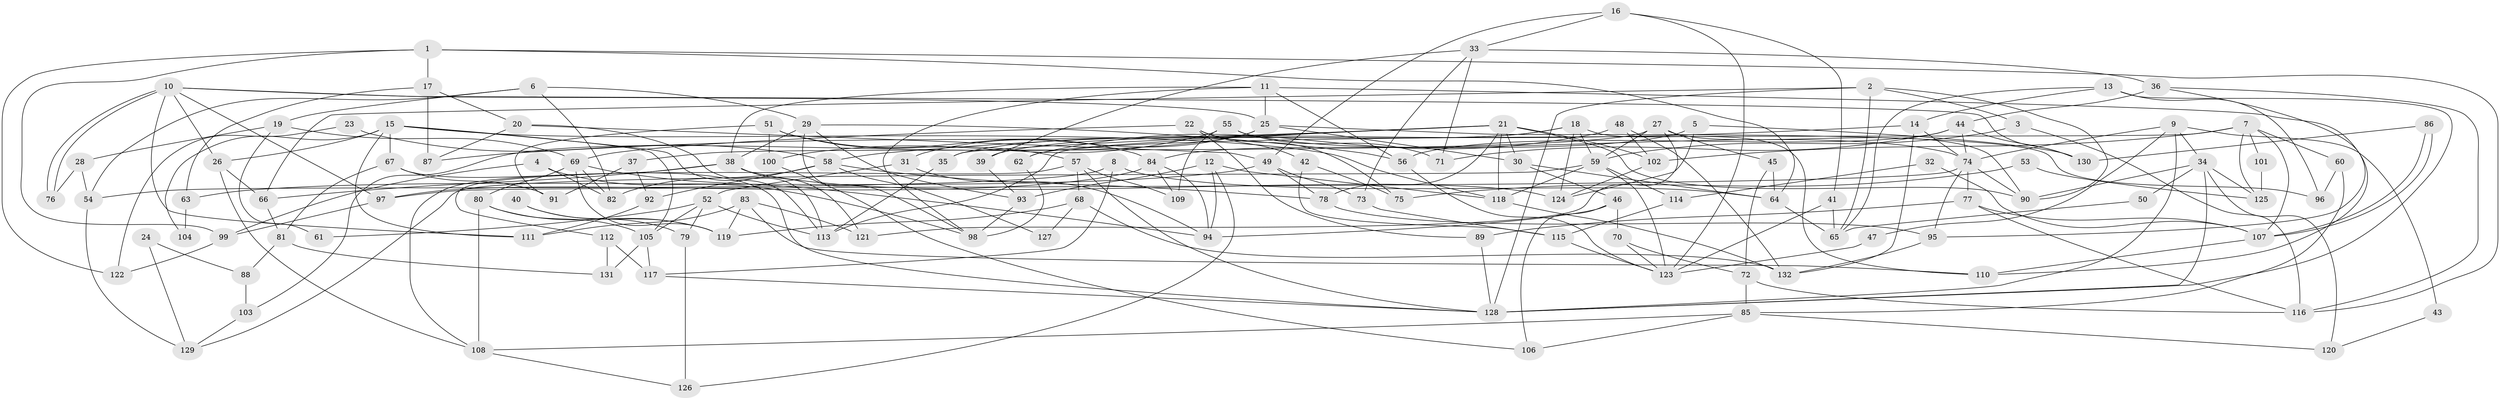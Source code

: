 // coarse degree distribution, {5: 0.14772727272727273, 6: 0.13636363636363635, 7: 0.09090909090909091, 10: 0.022727272727272728, 8: 0.056818181818181816, 4: 0.22727272727272727, 11: 0.011363636363636364, 3: 0.20454545454545456, 2: 0.07954545454545454, 9: 0.022727272727272728}
// Generated by graph-tools (version 1.1) at 2025/41/03/06/25 10:41:59]
// undirected, 132 vertices, 264 edges
graph export_dot {
graph [start="1"]
  node [color=gray90,style=filled];
  1;
  2;
  3;
  4;
  5;
  6;
  7;
  8;
  9;
  10;
  11;
  12;
  13;
  14;
  15;
  16;
  17;
  18;
  19;
  20;
  21;
  22;
  23;
  24;
  25;
  26;
  27;
  28;
  29;
  30;
  31;
  32;
  33;
  34;
  35;
  36;
  37;
  38;
  39;
  40;
  41;
  42;
  43;
  44;
  45;
  46;
  47;
  48;
  49;
  50;
  51;
  52;
  53;
  54;
  55;
  56;
  57;
  58;
  59;
  60;
  61;
  62;
  63;
  64;
  65;
  66;
  67;
  68;
  69;
  70;
  71;
  72;
  73;
  74;
  75;
  76;
  77;
  78;
  79;
  80;
  81;
  82;
  83;
  84;
  85;
  86;
  87;
  88;
  89;
  90;
  91;
  92;
  93;
  94;
  95;
  96;
  97;
  98;
  99;
  100;
  101;
  102;
  103;
  104;
  105;
  106;
  107;
  108;
  109;
  110;
  111;
  112;
  113;
  114;
  115;
  116;
  117;
  118;
  119;
  120;
  121;
  122;
  123;
  124;
  125;
  126;
  127;
  128;
  129;
  130;
  131;
  132;
  1 -- 64;
  1 -- 99;
  1 -- 17;
  1 -- 116;
  1 -- 122;
  2 -- 90;
  2 -- 128;
  2 -- 3;
  2 -- 65;
  2 -- 66;
  3 -- 59;
  3 -- 116;
  4 -- 98;
  4 -- 82;
  4 -- 99;
  5 -- 130;
  5 -- 84;
  5 -- 124;
  6 -- 29;
  6 -- 82;
  6 -- 19;
  6 -- 54;
  7 -- 102;
  7 -- 107;
  7 -- 60;
  7 -- 101;
  7 -- 113;
  7 -- 125;
  8 -- 64;
  8 -- 117;
  8 -- 54;
  9 -- 34;
  9 -- 74;
  9 -- 43;
  9 -- 47;
  9 -- 128;
  10 -- 76;
  10 -- 76;
  10 -- 111;
  10 -- 25;
  10 -- 26;
  10 -- 97;
  10 -- 130;
  11 -- 56;
  11 -- 25;
  11 -- 38;
  11 -- 98;
  11 -- 110;
  12 -- 118;
  12 -- 94;
  12 -- 93;
  12 -- 126;
  13 -- 128;
  13 -- 65;
  13 -- 14;
  13 -- 96;
  14 -- 74;
  14 -- 58;
  14 -- 132;
  15 -- 113;
  15 -- 26;
  15 -- 67;
  15 -- 104;
  15 -- 105;
  15 -- 111;
  15 -- 118;
  16 -- 33;
  16 -- 123;
  16 -- 41;
  16 -- 49;
  17 -- 20;
  17 -- 63;
  17 -- 87;
  18 -- 59;
  18 -- 110;
  18 -- 35;
  18 -- 39;
  18 -- 124;
  19 -- 69;
  19 -- 28;
  19 -- 61;
  20 -- 87;
  20 -- 113;
  20 -- 49;
  21 -- 102;
  21 -- 118;
  21 -- 30;
  21 -- 35;
  21 -- 62;
  21 -- 78;
  21 -- 87;
  21 -- 90;
  22 -- 69;
  22 -- 89;
  22 -- 42;
  22 -- 75;
  23 -- 122;
  23 -- 58;
  24 -- 88;
  24 -- 129;
  25 -- 30;
  25 -- 31;
  25 -- 96;
  25 -- 103;
  26 -- 66;
  26 -- 108;
  27 -- 37;
  27 -- 90;
  27 -- 45;
  27 -- 59;
  27 -- 121;
  28 -- 54;
  28 -- 76;
  29 -- 98;
  29 -- 38;
  29 -- 56;
  29 -- 93;
  30 -- 64;
  30 -- 46;
  31 -- 52;
  31 -- 94;
  32 -- 114;
  32 -- 107;
  33 -- 36;
  33 -- 39;
  33 -- 71;
  33 -- 73;
  34 -- 128;
  34 -- 90;
  34 -- 50;
  34 -- 120;
  34 -- 125;
  35 -- 113;
  36 -- 116;
  36 -- 44;
  36 -- 95;
  37 -- 91;
  37 -- 92;
  38 -- 124;
  38 -- 66;
  38 -- 112;
  38 -- 121;
  39 -- 93;
  40 -- 79;
  40 -- 119;
  41 -- 123;
  41 -- 65;
  42 -- 115;
  42 -- 75;
  43 -- 120;
  44 -- 71;
  44 -- 74;
  44 -- 56;
  44 -- 130;
  45 -- 72;
  45 -- 64;
  46 -- 70;
  46 -- 94;
  46 -- 106;
  47 -- 123;
  48 -- 62;
  48 -- 132;
  48 -- 102;
  49 -- 63;
  49 -- 73;
  49 -- 78;
  50 -- 65;
  51 -- 57;
  51 -- 84;
  51 -- 91;
  51 -- 100;
  52 -- 113;
  52 -- 105;
  52 -- 61;
  52 -- 79;
  53 -- 125;
  53 -- 75;
  54 -- 129;
  55 -- 100;
  55 -- 109;
  55 -- 71;
  55 -- 74;
  56 -- 123;
  57 -- 128;
  57 -- 108;
  57 -- 68;
  57 -- 109;
  58 -- 78;
  58 -- 82;
  58 -- 92;
  58 -- 127;
  59 -- 118;
  59 -- 114;
  59 -- 123;
  59 -- 129;
  60 -- 96;
  60 -- 85;
  62 -- 98;
  63 -- 104;
  64 -- 65;
  66 -- 81;
  67 -- 128;
  67 -- 81;
  67 -- 91;
  68 -- 132;
  68 -- 119;
  68 -- 127;
  69 -- 119;
  69 -- 94;
  69 -- 80;
  69 -- 82;
  70 -- 123;
  70 -- 72;
  72 -- 85;
  72 -- 116;
  73 -- 115;
  74 -- 95;
  74 -- 77;
  74 -- 90;
  74 -- 97;
  77 -- 116;
  77 -- 89;
  77 -- 107;
  78 -- 95;
  79 -- 126;
  80 -- 119;
  80 -- 105;
  80 -- 108;
  81 -- 88;
  81 -- 131;
  83 -- 121;
  83 -- 110;
  83 -- 111;
  83 -- 119;
  84 -- 97;
  84 -- 94;
  84 -- 109;
  85 -- 108;
  85 -- 106;
  85 -- 120;
  86 -- 107;
  86 -- 107;
  86 -- 130;
  88 -- 103;
  89 -- 128;
  92 -- 111;
  93 -- 98;
  95 -- 132;
  97 -- 99;
  99 -- 122;
  100 -- 106;
  101 -- 125;
  102 -- 124;
  103 -- 129;
  105 -- 117;
  105 -- 131;
  107 -- 110;
  108 -- 126;
  112 -- 131;
  112 -- 117;
  114 -- 115;
  115 -- 123;
  117 -- 128;
  118 -- 132;
}
